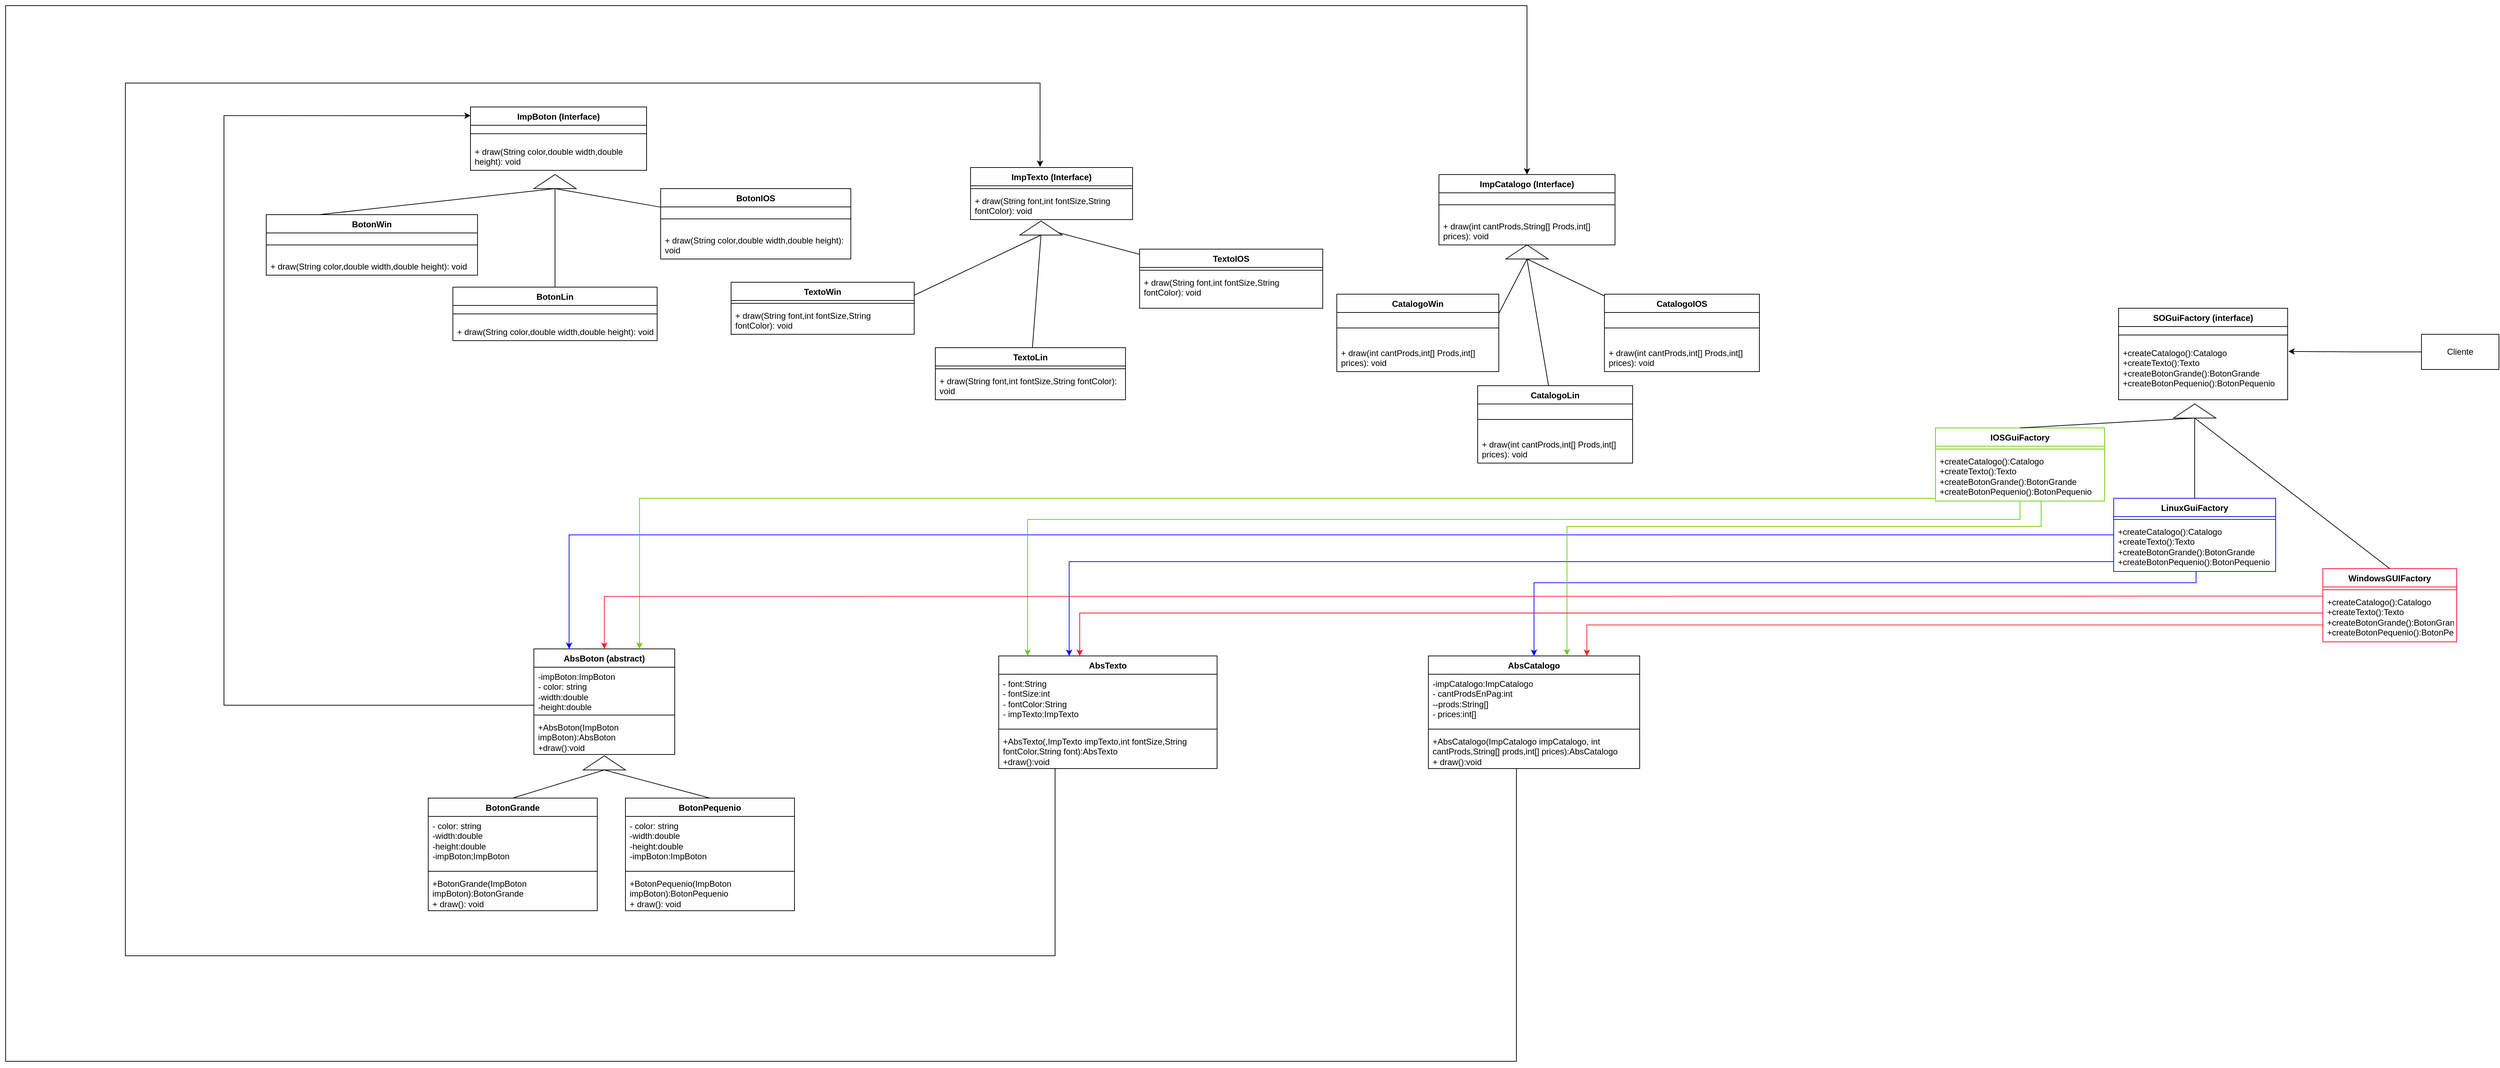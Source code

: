 <mxfile version="21.1.6" type="device">
  <diagram name="Página-1" id="hBWG1CCf-YVO2TUEm_2N">
    <mxGraphModel dx="3042" dy="1676" grid="1" gridSize="10" guides="1" tooltips="1" connect="1" arrows="1" fold="1" page="1" pageScale="1" pageWidth="827" pageHeight="1169" math="0" shadow="0">
      <root>
        <mxCell id="0" />
        <mxCell id="1" parent="0" />
        <mxCell id="U27dxtk8XdPGQA9IiPBA-73" style="edgeStyle=orthogonalEdgeStyle;rounded=0;orthogonalLoop=1;jettySize=auto;html=1;entryX=0.001;entryY=0.137;entryDx=0;entryDy=0;entryPerimeter=0;" parent="1" source="ZONn8YDJlzvSxPJeEnY4-6" target="ZONn8YDJlzvSxPJeEnY4-30" edge="1">
          <mxGeometry relative="1" as="geometry">
            <Array as="points">
              <mxPoint x="-680" y="224" />
              <mxPoint x="-680" y="-613" />
            </Array>
          </mxGeometry>
        </mxCell>
        <mxCell id="ZONn8YDJlzvSxPJeEnY4-6" value="AbsBoton (abstract)" style="swimlane;fontStyle=1;align=center;verticalAlign=top;childLayout=stackLayout;horizontal=1;startSize=26;horizontalStack=0;resizeParent=1;resizeParentMax=0;resizeLast=0;collapsible=1;marginBottom=0;whiteSpace=wrap;html=1;" parent="1" vertex="1">
          <mxGeometry x="-240" y="144" width="200" height="150" as="geometry" />
        </mxCell>
        <mxCell id="ZONn8YDJlzvSxPJeEnY4-7" value="-impBoton:ImpBoton&lt;br&gt;- color: string&lt;br&gt;-width:double&lt;br&gt;-height:double" style="text;strokeColor=none;fillColor=none;align=left;verticalAlign=top;spacingLeft=4;spacingRight=4;overflow=hidden;rotatable=0;points=[[0,0.5],[1,0.5]];portConstraint=eastwest;whiteSpace=wrap;html=1;" parent="ZONn8YDJlzvSxPJeEnY4-6" vertex="1">
          <mxGeometry y="26" width="200" height="64" as="geometry" />
        </mxCell>
        <mxCell id="ZONn8YDJlzvSxPJeEnY4-8" value="" style="line;strokeWidth=1;fillColor=none;align=left;verticalAlign=middle;spacingTop=-1;spacingLeft=3;spacingRight=3;rotatable=0;labelPosition=right;points=[];portConstraint=eastwest;strokeColor=inherit;" parent="ZONn8YDJlzvSxPJeEnY4-6" vertex="1">
          <mxGeometry y="90" width="200" height="8" as="geometry" />
        </mxCell>
        <mxCell id="ZONn8YDJlzvSxPJeEnY4-9" value="+AbsBoton(ImpBoton impBoton):AbsBoton&lt;br&gt;+draw():void" style="text;strokeColor=none;fillColor=none;align=left;verticalAlign=top;spacingLeft=4;spacingRight=4;overflow=hidden;rotatable=0;points=[[0,0.5],[1,0.5]];portConstraint=eastwest;whiteSpace=wrap;html=1;" parent="ZONn8YDJlzvSxPJeEnY4-6" vertex="1">
          <mxGeometry y="98" width="200" height="52" as="geometry" />
        </mxCell>
        <mxCell id="U27dxtk8XdPGQA9IiPBA-78" style="edgeStyle=orthogonalEdgeStyle;rounded=0;orthogonalLoop=1;jettySize=auto;html=1;entryX=0.5;entryY=0;entryDx=0;entryDy=0;" parent="1" source="ZONn8YDJlzvSxPJeEnY4-14" target="U27dxtk8XdPGQA9IiPBA-24" edge="1">
          <mxGeometry relative="1" as="geometry">
            <Array as="points">
              <mxPoint x="1155" y="730" />
              <mxPoint x="-990" y="730" />
              <mxPoint x="-990" y="-770" />
              <mxPoint x="1170" y="-770" />
            </Array>
          </mxGeometry>
        </mxCell>
        <mxCell id="ZONn8YDJlzvSxPJeEnY4-14" value="AbsCatalogo" style="swimlane;fontStyle=1;align=center;verticalAlign=top;childLayout=stackLayout;horizontal=1;startSize=26;horizontalStack=0;resizeParent=1;resizeParentMax=0;resizeLast=0;collapsible=1;marginBottom=0;whiteSpace=wrap;html=1;" parent="1" vertex="1">
          <mxGeometry x="1030" y="154" width="300" height="160" as="geometry" />
        </mxCell>
        <mxCell id="ZONn8YDJlzvSxPJeEnY4-15" value="-impCatalogo:ImpCatalogo&lt;br&gt;- cantProdsEnPag:int&lt;br&gt;--prods:String[]&lt;br&gt;- prices:int[]" style="text;strokeColor=none;fillColor=none;align=left;verticalAlign=top;spacingLeft=4;spacingRight=4;overflow=hidden;rotatable=0;points=[[0,0.5],[1,0.5]];portConstraint=eastwest;whiteSpace=wrap;html=1;" parent="ZONn8YDJlzvSxPJeEnY4-14" vertex="1">
          <mxGeometry y="26" width="300" height="74" as="geometry" />
        </mxCell>
        <mxCell id="ZONn8YDJlzvSxPJeEnY4-16" value="" style="line;strokeWidth=1;fillColor=none;align=left;verticalAlign=middle;spacingTop=-1;spacingLeft=3;spacingRight=3;rotatable=0;labelPosition=right;points=[];portConstraint=eastwest;strokeColor=inherit;" parent="ZONn8YDJlzvSxPJeEnY4-14" vertex="1">
          <mxGeometry y="100" width="300" height="8" as="geometry" />
        </mxCell>
        <mxCell id="ZONn8YDJlzvSxPJeEnY4-17" value="+AbsCatalogo(ImpCatalogo impCatalogo, int cantProds,String[] prods,int[] prices):AbsCatalogo&lt;br&gt;+ draw():void" style="text;strokeColor=none;fillColor=none;align=left;verticalAlign=top;spacingLeft=4;spacingRight=4;overflow=hidden;rotatable=0;points=[[0,0.5],[1,0.5]];portConstraint=eastwest;whiteSpace=wrap;html=1;" parent="ZONn8YDJlzvSxPJeEnY4-14" vertex="1">
          <mxGeometry y="108" width="300" height="52" as="geometry" />
        </mxCell>
        <mxCell id="U27dxtk8XdPGQA9IiPBA-76" style="edgeStyle=orthogonalEdgeStyle;rounded=0;orthogonalLoop=1;jettySize=auto;html=1;entryX=0.429;entryY=-0.012;entryDx=0;entryDy=0;entryPerimeter=0;" parent="1" source="ZONn8YDJlzvSxPJeEnY4-18" target="U27dxtk8XdPGQA9IiPBA-4" edge="1">
          <mxGeometry relative="1" as="geometry">
            <Array as="points">
              <mxPoint x="500" y="580" />
              <mxPoint x="-820" y="580" />
              <mxPoint x="-820" y="-660" />
              <mxPoint x="479" y="-660" />
            </Array>
          </mxGeometry>
        </mxCell>
        <mxCell id="ZONn8YDJlzvSxPJeEnY4-18" value="AbsTexto" style="swimlane;fontStyle=1;align=center;verticalAlign=top;childLayout=stackLayout;horizontal=1;startSize=26;horizontalStack=0;resizeParent=1;resizeParentMax=0;resizeLast=0;collapsible=1;marginBottom=0;whiteSpace=wrap;html=1;" parent="1" vertex="1">
          <mxGeometry x="420" y="154" width="310" height="160" as="geometry" />
        </mxCell>
        <mxCell id="ZONn8YDJlzvSxPJeEnY4-19" value="- font:String&lt;br&gt;- fontSize:int&lt;br&gt;- fontColor:String&lt;br&gt;- impTexto:ImpTexto" style="text;strokeColor=none;fillColor=none;align=left;verticalAlign=top;spacingLeft=4;spacingRight=4;overflow=hidden;rotatable=0;points=[[0,0.5],[1,0.5]];portConstraint=eastwest;whiteSpace=wrap;html=1;" parent="ZONn8YDJlzvSxPJeEnY4-18" vertex="1">
          <mxGeometry y="26" width="310" height="74" as="geometry" />
        </mxCell>
        <mxCell id="ZONn8YDJlzvSxPJeEnY4-20" value="" style="line;strokeWidth=1;fillColor=none;align=left;verticalAlign=middle;spacingTop=-1;spacingLeft=3;spacingRight=3;rotatable=0;labelPosition=right;points=[];portConstraint=eastwest;strokeColor=inherit;" parent="ZONn8YDJlzvSxPJeEnY4-18" vertex="1">
          <mxGeometry y="100" width="310" height="8" as="geometry" />
        </mxCell>
        <mxCell id="ZONn8YDJlzvSxPJeEnY4-21" value="+AbsTexto(,ImpTexto impTexto,int fontSize,String fontColor,String font):AbsTexto&lt;br&gt;+draw():void" style="text;strokeColor=none;fillColor=none;align=left;verticalAlign=top;spacingLeft=4;spacingRight=4;overflow=hidden;rotatable=0;points=[[0,0.5],[1,0.5]];portConstraint=eastwest;whiteSpace=wrap;html=1;" parent="ZONn8YDJlzvSxPJeEnY4-18" vertex="1">
          <mxGeometry y="108" width="310" height="52" as="geometry" />
        </mxCell>
        <mxCell id="ZONn8YDJlzvSxPJeEnY4-22" value="BotonGrande" style="swimlane;fontStyle=1;align=center;verticalAlign=top;childLayout=stackLayout;horizontal=1;startSize=26;horizontalStack=0;resizeParent=1;resizeParentMax=0;resizeLast=0;collapsible=1;marginBottom=0;whiteSpace=wrap;html=1;" parent="1" vertex="1">
          <mxGeometry x="-390" y="356" width="240" height="160" as="geometry" />
        </mxCell>
        <mxCell id="ZONn8YDJlzvSxPJeEnY4-23" value="- color: string&lt;br style=&quot;border-color: var(--border-color);&quot;&gt;-width:double&lt;br style=&quot;border-color: var(--border-color);&quot;&gt;-height:double&lt;br&gt;-impBoton;ImpBoton" style="text;strokeColor=none;fillColor=none;align=left;verticalAlign=top;spacingLeft=4;spacingRight=4;overflow=hidden;rotatable=0;points=[[0,0.5],[1,0.5]];portConstraint=eastwest;whiteSpace=wrap;html=1;" parent="ZONn8YDJlzvSxPJeEnY4-22" vertex="1">
          <mxGeometry y="26" width="240" height="74" as="geometry" />
        </mxCell>
        <mxCell id="ZONn8YDJlzvSxPJeEnY4-24" value="" style="line;strokeWidth=1;fillColor=none;align=left;verticalAlign=middle;spacingTop=-1;spacingLeft=3;spacingRight=3;rotatable=0;labelPosition=right;points=[];portConstraint=eastwest;strokeColor=inherit;" parent="ZONn8YDJlzvSxPJeEnY4-22" vertex="1">
          <mxGeometry y="100" width="240" height="8" as="geometry" />
        </mxCell>
        <mxCell id="ZONn8YDJlzvSxPJeEnY4-25" value="+BotonGrande(ImpBoton impBoton):BotonGrande&lt;br&gt;+ draw(): void" style="text;strokeColor=none;fillColor=none;align=left;verticalAlign=top;spacingLeft=4;spacingRight=4;overflow=hidden;rotatable=0;points=[[0,0.5],[1,0.5]];portConstraint=eastwest;whiteSpace=wrap;html=1;" parent="ZONn8YDJlzvSxPJeEnY4-22" vertex="1">
          <mxGeometry y="108" width="240" height="52" as="geometry" />
        </mxCell>
        <mxCell id="ZONn8YDJlzvSxPJeEnY4-26" value="BotonPequenio" style="swimlane;fontStyle=1;align=center;verticalAlign=top;childLayout=stackLayout;horizontal=1;startSize=26;horizontalStack=0;resizeParent=1;resizeParentMax=0;resizeLast=0;collapsible=1;marginBottom=0;whiteSpace=wrap;html=1;" parent="1" vertex="1">
          <mxGeometry x="-110" y="356" width="240" height="160" as="geometry" />
        </mxCell>
        <mxCell id="ZONn8YDJlzvSxPJeEnY4-27" value="- color: string&lt;br style=&quot;border-color: var(--border-color);&quot;&gt;-width:double&lt;br style=&quot;border-color: var(--border-color);&quot;&gt;-height:double&lt;br&gt;-impBoton:ImpBoton" style="text;strokeColor=none;fillColor=none;align=left;verticalAlign=top;spacingLeft=4;spacingRight=4;overflow=hidden;rotatable=0;points=[[0,0.5],[1,0.5]];portConstraint=eastwest;whiteSpace=wrap;html=1;" parent="ZONn8YDJlzvSxPJeEnY4-26" vertex="1">
          <mxGeometry y="26" width="240" height="74" as="geometry" />
        </mxCell>
        <mxCell id="ZONn8YDJlzvSxPJeEnY4-28" value="" style="line;strokeWidth=1;fillColor=none;align=left;verticalAlign=middle;spacingTop=-1;spacingLeft=3;spacingRight=3;rotatable=0;labelPosition=right;points=[];portConstraint=eastwest;strokeColor=inherit;" parent="ZONn8YDJlzvSxPJeEnY4-26" vertex="1">
          <mxGeometry y="100" width="240" height="8" as="geometry" />
        </mxCell>
        <mxCell id="ZONn8YDJlzvSxPJeEnY4-29" value="+BotonPequenio(ImpBoton impBoton):BotonPequenio&lt;br&gt;+ draw(): void" style="text;strokeColor=none;fillColor=none;align=left;verticalAlign=top;spacingLeft=4;spacingRight=4;overflow=hidden;rotatable=0;points=[[0,0.5],[1,0.5]];portConstraint=eastwest;whiteSpace=wrap;html=1;" parent="ZONn8YDJlzvSxPJeEnY4-26" vertex="1">
          <mxGeometry y="108" width="240" height="52" as="geometry" />
        </mxCell>
        <mxCell id="ZONn8YDJlzvSxPJeEnY4-30" value="ImpBoton (Interface)" style="swimlane;fontStyle=1;align=center;verticalAlign=top;childLayout=stackLayout;horizontal=1;startSize=26;horizontalStack=0;resizeParent=1;resizeParentMax=0;resizeLast=0;collapsible=1;marginBottom=0;whiteSpace=wrap;html=1;" parent="1" vertex="1">
          <mxGeometry x="-330" y="-626" width="250" height="90" as="geometry" />
        </mxCell>
        <mxCell id="ZONn8YDJlzvSxPJeEnY4-32" value="" style="line;strokeWidth=1;fillColor=none;align=left;verticalAlign=middle;spacingTop=-1;spacingLeft=3;spacingRight=3;rotatable=0;labelPosition=right;points=[];portConstraint=eastwest;strokeColor=inherit;" parent="ZONn8YDJlzvSxPJeEnY4-30" vertex="1">
          <mxGeometry y="26" width="250" height="24" as="geometry" />
        </mxCell>
        <mxCell id="ZONn8YDJlzvSxPJeEnY4-33" value="+ draw(String color,double width,double height): void" style="text;strokeColor=none;fillColor=none;align=left;verticalAlign=top;spacingLeft=4;spacingRight=4;overflow=hidden;rotatable=0;points=[[0,0.5],[1,0.5]];portConstraint=eastwest;whiteSpace=wrap;html=1;" parent="ZONn8YDJlzvSxPJeEnY4-30" vertex="1">
          <mxGeometry y="50" width="250" height="40" as="geometry" />
        </mxCell>
        <mxCell id="ZONn8YDJlzvSxPJeEnY4-34" value="BotonWin" style="swimlane;fontStyle=1;align=center;verticalAlign=top;childLayout=stackLayout;horizontal=1;startSize=26;horizontalStack=0;resizeParent=1;resizeParentMax=0;resizeLast=0;collapsible=1;marginBottom=0;whiteSpace=wrap;html=1;" parent="1" vertex="1">
          <mxGeometry x="-620" y="-473" width="300" height="86" as="geometry" />
        </mxCell>
        <mxCell id="ZONn8YDJlzvSxPJeEnY4-36" value="" style="line;strokeWidth=1;fillColor=none;align=left;verticalAlign=middle;spacingTop=-1;spacingLeft=3;spacingRight=3;rotatable=0;labelPosition=right;points=[];portConstraint=eastwest;strokeColor=inherit;" parent="ZONn8YDJlzvSxPJeEnY4-34" vertex="1">
          <mxGeometry y="26" width="300" height="34" as="geometry" />
        </mxCell>
        <mxCell id="ZONn8YDJlzvSxPJeEnY4-37" value="+ draw(String color,double width,double height): void" style="text;strokeColor=none;fillColor=none;align=left;verticalAlign=top;spacingLeft=4;spacingRight=4;overflow=hidden;rotatable=0;points=[[0,0.5],[1,0.5]];portConstraint=eastwest;whiteSpace=wrap;html=1;" parent="ZONn8YDJlzvSxPJeEnY4-34" vertex="1">
          <mxGeometry y="60" width="300" height="26" as="geometry" />
        </mxCell>
        <mxCell id="ZONn8YDJlzvSxPJeEnY4-38" value="BotonLin" style="swimlane;fontStyle=1;align=center;verticalAlign=top;childLayout=stackLayout;horizontal=1;startSize=26;horizontalStack=0;resizeParent=1;resizeParentMax=0;resizeLast=0;collapsible=1;marginBottom=0;whiteSpace=wrap;html=1;" parent="1" vertex="1">
          <mxGeometry x="-355" y="-370" width="290" height="76" as="geometry" />
        </mxCell>
        <mxCell id="ZONn8YDJlzvSxPJeEnY4-40" value="" style="line;strokeWidth=1;fillColor=none;align=left;verticalAlign=middle;spacingTop=-1;spacingLeft=3;spacingRight=3;rotatable=0;labelPosition=right;points=[];portConstraint=eastwest;strokeColor=inherit;" parent="ZONn8YDJlzvSxPJeEnY4-38" vertex="1">
          <mxGeometry y="26" width="290" height="24" as="geometry" />
        </mxCell>
        <mxCell id="ZONn8YDJlzvSxPJeEnY4-41" value="+ draw(String color,double width,double height): void" style="text;strokeColor=none;fillColor=none;align=left;verticalAlign=top;spacingLeft=4;spacingRight=4;overflow=hidden;rotatable=0;points=[[0,0.5],[1,0.5]];portConstraint=eastwest;whiteSpace=wrap;html=1;" parent="ZONn8YDJlzvSxPJeEnY4-38" vertex="1">
          <mxGeometry y="50" width="290" height="26" as="geometry" />
        </mxCell>
        <mxCell id="ZONn8YDJlzvSxPJeEnY4-43" value="BotonIOS" style="swimlane;fontStyle=1;align=center;verticalAlign=top;childLayout=stackLayout;horizontal=1;startSize=26;horizontalStack=0;resizeParent=1;resizeParentMax=0;resizeLast=0;collapsible=1;marginBottom=0;whiteSpace=wrap;html=1;" parent="1" vertex="1">
          <mxGeometry x="-60" y="-510" width="270" height="100" as="geometry" />
        </mxCell>
        <mxCell id="ZONn8YDJlzvSxPJeEnY4-45" value="" style="line;strokeWidth=1;fillColor=none;align=left;verticalAlign=middle;spacingTop=-1;spacingLeft=3;spacingRight=3;rotatable=0;labelPosition=right;points=[];portConstraint=eastwest;strokeColor=inherit;" parent="ZONn8YDJlzvSxPJeEnY4-43" vertex="1">
          <mxGeometry y="26" width="270" height="34" as="geometry" />
        </mxCell>
        <mxCell id="ZONn8YDJlzvSxPJeEnY4-46" value="+ draw(String color,double width,double height): void" style="text;strokeColor=none;fillColor=none;align=left;verticalAlign=top;spacingLeft=4;spacingRight=4;overflow=hidden;rotatable=0;points=[[0,0.5],[1,0.5]];portConstraint=eastwest;whiteSpace=wrap;html=1;" parent="ZONn8YDJlzvSxPJeEnY4-43" vertex="1">
          <mxGeometry y="60" width="270" height="40" as="geometry" />
        </mxCell>
        <mxCell id="ZONn8YDJlzvSxPJeEnY4-47" value="" style="triangle;whiteSpace=wrap;html=1;rotation=-90;" parent="1" vertex="1">
          <mxGeometry x="-220" y="-550" width="20" height="60" as="geometry" />
        </mxCell>
        <mxCell id="ZONn8YDJlzvSxPJeEnY4-48" value="" style="endArrow=none;html=1;rounded=0;exitX=0.25;exitY=0;exitDx=0;exitDy=0;entryX=0;entryY=0.5;entryDx=0;entryDy=0;" parent="1" source="ZONn8YDJlzvSxPJeEnY4-34" target="ZONn8YDJlzvSxPJeEnY4-47" edge="1">
          <mxGeometry width="50" height="50" relative="1" as="geometry">
            <mxPoint x="-90" y="-250" as="sourcePoint" />
            <mxPoint x="-40" y="-300" as="targetPoint" />
          </mxGeometry>
        </mxCell>
        <mxCell id="ZONn8YDJlzvSxPJeEnY4-49" value="" style="endArrow=none;html=1;rounded=0;entryX=0;entryY=0.5;entryDx=0;entryDy=0;" parent="1" source="ZONn8YDJlzvSxPJeEnY4-38" target="ZONn8YDJlzvSxPJeEnY4-47" edge="1">
          <mxGeometry width="50" height="50" relative="1" as="geometry">
            <mxPoint x="-290" y="-338" as="sourcePoint" />
            <mxPoint x="-200" y="-380" as="targetPoint" />
          </mxGeometry>
        </mxCell>
        <mxCell id="ZONn8YDJlzvSxPJeEnY4-50" value="" style="endArrow=none;html=1;rounded=0;entryX=0;entryY=0.5;entryDx=0;entryDy=0;" parent="1" source="ZONn8YDJlzvSxPJeEnY4-43" target="ZONn8YDJlzvSxPJeEnY4-47" edge="1">
          <mxGeometry width="50" height="50" relative="1" as="geometry">
            <mxPoint x="-90" y="-250" as="sourcePoint" />
            <mxPoint x="-40" y="-300" as="targetPoint" />
          </mxGeometry>
        </mxCell>
        <mxCell id="U27dxtk8XdPGQA9IiPBA-1" value="" style="triangle;whiteSpace=wrap;html=1;rotation=-90;" parent="1" vertex="1">
          <mxGeometry x="-150" y="276" width="20" height="60" as="geometry" />
        </mxCell>
        <mxCell id="U27dxtk8XdPGQA9IiPBA-2" value="" style="endArrow=none;html=1;rounded=0;entryX=0;entryY=0.5;entryDx=0;entryDy=0;exitX=0.5;exitY=0;exitDx=0;exitDy=0;" parent="1" source="ZONn8YDJlzvSxPJeEnY4-22" target="U27dxtk8XdPGQA9IiPBA-1" edge="1">
          <mxGeometry width="50" height="50" relative="1" as="geometry">
            <mxPoint x="-210" y="376" as="sourcePoint" />
            <mxPoint x="-160" y="326" as="targetPoint" />
          </mxGeometry>
        </mxCell>
        <mxCell id="U27dxtk8XdPGQA9IiPBA-3" value="" style="endArrow=none;html=1;rounded=0;entryX=0;entryY=0.5;entryDx=0;entryDy=0;exitX=0.5;exitY=0;exitDx=0;exitDy=0;" parent="1" source="ZONn8YDJlzvSxPJeEnY4-26" target="U27dxtk8XdPGQA9IiPBA-1" edge="1">
          <mxGeometry width="50" height="50" relative="1" as="geometry">
            <mxPoint x="-210" y="376" as="sourcePoint" />
            <mxPoint x="-160" y="326" as="targetPoint" />
          </mxGeometry>
        </mxCell>
        <mxCell id="U27dxtk8XdPGQA9IiPBA-4" value="ImpTexto (Interface)" style="swimlane;fontStyle=1;align=center;verticalAlign=top;childLayout=stackLayout;horizontal=1;startSize=26;horizontalStack=0;resizeParent=1;resizeParentMax=0;resizeLast=0;collapsible=1;marginBottom=0;whiteSpace=wrap;html=1;" parent="1" vertex="1">
          <mxGeometry x="380" y="-540" width="230" height="74" as="geometry" />
        </mxCell>
        <mxCell id="U27dxtk8XdPGQA9IiPBA-6" value="" style="line;strokeWidth=1;fillColor=none;align=left;verticalAlign=middle;spacingTop=-1;spacingLeft=3;spacingRight=3;rotatable=0;labelPosition=right;points=[];portConstraint=eastwest;strokeColor=inherit;" parent="U27dxtk8XdPGQA9IiPBA-4" vertex="1">
          <mxGeometry y="26" width="230" height="8" as="geometry" />
        </mxCell>
        <mxCell id="U27dxtk8XdPGQA9IiPBA-7" value="+ draw(String font,int fontSize,String fontColor): void" style="text;strokeColor=none;fillColor=none;align=left;verticalAlign=top;spacingLeft=4;spacingRight=4;overflow=hidden;rotatable=0;points=[[0,0.5],[1,0.5]];portConstraint=eastwest;whiteSpace=wrap;html=1;" parent="U27dxtk8XdPGQA9IiPBA-4" vertex="1">
          <mxGeometry y="34" width="230" height="40" as="geometry" />
        </mxCell>
        <mxCell id="U27dxtk8XdPGQA9IiPBA-8" value="TextoWin" style="swimlane;fontStyle=1;align=center;verticalAlign=top;childLayout=stackLayout;horizontal=1;startSize=26;horizontalStack=0;resizeParent=1;resizeParentMax=0;resizeLast=0;collapsible=1;marginBottom=0;whiteSpace=wrap;html=1;" parent="1" vertex="1">
          <mxGeometry x="40" y="-377" width="260" height="74" as="geometry" />
        </mxCell>
        <mxCell id="U27dxtk8XdPGQA9IiPBA-10" value="" style="line;strokeWidth=1;fillColor=none;align=left;verticalAlign=middle;spacingTop=-1;spacingLeft=3;spacingRight=3;rotatable=0;labelPosition=right;points=[];portConstraint=eastwest;strokeColor=inherit;" parent="U27dxtk8XdPGQA9IiPBA-8" vertex="1">
          <mxGeometry y="26" width="260" height="8" as="geometry" />
        </mxCell>
        <mxCell id="U27dxtk8XdPGQA9IiPBA-11" value="+ draw(String font,int fontSize,String fontColor): void" style="text;strokeColor=none;fillColor=none;align=left;verticalAlign=top;spacingLeft=4;spacingRight=4;overflow=hidden;rotatable=0;points=[[0,0.5],[1,0.5]];portConstraint=eastwest;whiteSpace=wrap;html=1;" parent="U27dxtk8XdPGQA9IiPBA-8" vertex="1">
          <mxGeometry y="34" width="260" height="40" as="geometry" />
        </mxCell>
        <mxCell id="U27dxtk8XdPGQA9IiPBA-12" value="TextoLin" style="swimlane;fontStyle=1;align=center;verticalAlign=top;childLayout=stackLayout;horizontal=1;startSize=26;horizontalStack=0;resizeParent=1;resizeParentMax=0;resizeLast=0;collapsible=1;marginBottom=0;whiteSpace=wrap;html=1;" parent="1" vertex="1">
          <mxGeometry x="330" y="-284" width="270" height="74" as="geometry" />
        </mxCell>
        <mxCell id="U27dxtk8XdPGQA9IiPBA-14" value="" style="line;strokeWidth=1;fillColor=none;align=left;verticalAlign=middle;spacingTop=-1;spacingLeft=3;spacingRight=3;rotatable=0;labelPosition=right;points=[];portConstraint=eastwest;strokeColor=inherit;" parent="U27dxtk8XdPGQA9IiPBA-12" vertex="1">
          <mxGeometry y="26" width="270" height="8" as="geometry" />
        </mxCell>
        <mxCell id="U27dxtk8XdPGQA9IiPBA-15" value="+ draw(String font,int fontSize,String fontColor): void" style="text;strokeColor=none;fillColor=none;align=left;verticalAlign=top;spacingLeft=4;spacingRight=4;overflow=hidden;rotatable=0;points=[[0,0.5],[1,0.5]];portConstraint=eastwest;whiteSpace=wrap;html=1;" parent="U27dxtk8XdPGQA9IiPBA-12" vertex="1">
          <mxGeometry y="34" width="270" height="40" as="geometry" />
        </mxCell>
        <mxCell id="U27dxtk8XdPGQA9IiPBA-16" value="TextoIOS" style="swimlane;fontStyle=1;align=center;verticalAlign=top;childLayout=stackLayout;horizontal=1;startSize=26;horizontalStack=0;resizeParent=1;resizeParentMax=0;resizeLast=0;collapsible=1;marginBottom=0;whiteSpace=wrap;html=1;" parent="1" vertex="1">
          <mxGeometry x="620" y="-424" width="260" height="84" as="geometry" />
        </mxCell>
        <mxCell id="U27dxtk8XdPGQA9IiPBA-18" value="" style="line;strokeWidth=1;fillColor=none;align=left;verticalAlign=middle;spacingTop=-1;spacingLeft=3;spacingRight=3;rotatable=0;labelPosition=right;points=[];portConstraint=eastwest;strokeColor=inherit;" parent="U27dxtk8XdPGQA9IiPBA-16" vertex="1">
          <mxGeometry y="26" width="260" height="8" as="geometry" />
        </mxCell>
        <mxCell id="U27dxtk8XdPGQA9IiPBA-19" value="+ draw(String font,int fontSize,String fontColor): void" style="text;strokeColor=none;fillColor=none;align=left;verticalAlign=top;spacingLeft=4;spacingRight=4;overflow=hidden;rotatable=0;points=[[0,0.5],[1,0.5]];portConstraint=eastwest;whiteSpace=wrap;html=1;" parent="U27dxtk8XdPGQA9IiPBA-16" vertex="1">
          <mxGeometry y="34" width="260" height="50" as="geometry" />
        </mxCell>
        <mxCell id="U27dxtk8XdPGQA9IiPBA-20" value="" style="triangle;whiteSpace=wrap;html=1;rotation=-90;" parent="1" vertex="1">
          <mxGeometry x="470" y="-484" width="20" height="60" as="geometry" />
        </mxCell>
        <mxCell id="U27dxtk8XdPGQA9IiPBA-21" value="" style="endArrow=none;html=1;rounded=0;exitX=1;exitY=0.25;exitDx=0;exitDy=0;entryX=0;entryY=0.5;entryDx=0;entryDy=0;" parent="1" source="U27dxtk8XdPGQA9IiPBA-8" target="U27dxtk8XdPGQA9IiPBA-20" edge="1">
          <mxGeometry width="50" height="50" relative="1" as="geometry">
            <mxPoint x="580" y="-250" as="sourcePoint" />
            <mxPoint x="630" y="-300" as="targetPoint" />
          </mxGeometry>
        </mxCell>
        <mxCell id="U27dxtk8XdPGQA9IiPBA-22" value="" style="endArrow=none;html=1;rounded=0;entryX=0;entryY=0.5;entryDx=0;entryDy=0;" parent="1" source="U27dxtk8XdPGQA9IiPBA-12" target="U27dxtk8XdPGQA9IiPBA-20" edge="1">
          <mxGeometry width="50" height="50" relative="1" as="geometry">
            <mxPoint x="380" y="-338" as="sourcePoint" />
            <mxPoint x="470" y="-380" as="targetPoint" />
          </mxGeometry>
        </mxCell>
        <mxCell id="U27dxtk8XdPGQA9IiPBA-23" value="" style="endArrow=none;html=1;rounded=0;" parent="1" source="U27dxtk8XdPGQA9IiPBA-16" target="U27dxtk8XdPGQA9IiPBA-20" edge="1">
          <mxGeometry width="50" height="50" relative="1" as="geometry">
            <mxPoint x="580" y="-250" as="sourcePoint" />
            <mxPoint x="630" y="-300" as="targetPoint" />
          </mxGeometry>
        </mxCell>
        <mxCell id="U27dxtk8XdPGQA9IiPBA-24" value="ImpCatalogo (Interface)" style="swimlane;fontStyle=1;align=center;verticalAlign=top;childLayout=stackLayout;horizontal=1;startSize=26;horizontalStack=0;resizeParent=1;resizeParentMax=0;resizeLast=0;collapsible=1;marginBottom=0;whiteSpace=wrap;html=1;" parent="1" vertex="1">
          <mxGeometry x="1045" y="-530" width="250" height="100" as="geometry" />
        </mxCell>
        <mxCell id="U27dxtk8XdPGQA9IiPBA-26" value="" style="line;strokeWidth=1;fillColor=none;align=left;verticalAlign=middle;spacingTop=-1;spacingLeft=3;spacingRight=3;rotatable=0;labelPosition=right;points=[];portConstraint=eastwest;strokeColor=inherit;" parent="U27dxtk8XdPGQA9IiPBA-24" vertex="1">
          <mxGeometry y="26" width="250" height="34" as="geometry" />
        </mxCell>
        <mxCell id="U27dxtk8XdPGQA9IiPBA-27" value="+ draw(int cantProds,String[] Prods,int[] prices): void" style="text;strokeColor=none;fillColor=none;align=left;verticalAlign=top;spacingLeft=4;spacingRight=4;overflow=hidden;rotatable=0;points=[[0,0.5],[1,0.5]];portConstraint=eastwest;whiteSpace=wrap;html=1;" parent="U27dxtk8XdPGQA9IiPBA-24" vertex="1">
          <mxGeometry y="60" width="250" height="40" as="geometry" />
        </mxCell>
        <mxCell id="U27dxtk8XdPGQA9IiPBA-28" value="CatalogoWin" style="swimlane;fontStyle=1;align=center;verticalAlign=top;childLayout=stackLayout;horizontal=1;startSize=26;horizontalStack=0;resizeParent=1;resizeParentMax=0;resizeLast=0;collapsible=1;marginBottom=0;whiteSpace=wrap;html=1;" parent="1" vertex="1">
          <mxGeometry x="900" y="-360" width="230" height="110" as="geometry" />
        </mxCell>
        <mxCell id="U27dxtk8XdPGQA9IiPBA-30" value="" style="line;strokeWidth=1;fillColor=none;align=left;verticalAlign=middle;spacingTop=-1;spacingLeft=3;spacingRight=3;rotatable=0;labelPosition=right;points=[];portConstraint=eastwest;strokeColor=inherit;" parent="U27dxtk8XdPGQA9IiPBA-28" vertex="1">
          <mxGeometry y="26" width="230" height="44" as="geometry" />
        </mxCell>
        <mxCell id="U27dxtk8XdPGQA9IiPBA-31" value="+ draw(int cantProds,int[] Prods,int[] prices): void" style="text;strokeColor=none;fillColor=none;align=left;verticalAlign=top;spacingLeft=4;spacingRight=4;overflow=hidden;rotatable=0;points=[[0,0.5],[1,0.5]];portConstraint=eastwest;whiteSpace=wrap;html=1;" parent="U27dxtk8XdPGQA9IiPBA-28" vertex="1">
          <mxGeometry y="70" width="230" height="40" as="geometry" />
        </mxCell>
        <mxCell id="U27dxtk8XdPGQA9IiPBA-32" value="CatalogoLin" style="swimlane;fontStyle=1;align=center;verticalAlign=top;childLayout=stackLayout;horizontal=1;startSize=26;horizontalStack=0;resizeParent=1;resizeParentMax=0;resizeLast=0;collapsible=1;marginBottom=0;whiteSpace=wrap;html=1;" parent="1" vertex="1">
          <mxGeometry x="1100" y="-230" width="220" height="110" as="geometry" />
        </mxCell>
        <mxCell id="U27dxtk8XdPGQA9IiPBA-34" value="" style="line;strokeWidth=1;fillColor=none;align=left;verticalAlign=middle;spacingTop=-1;spacingLeft=3;spacingRight=3;rotatable=0;labelPosition=right;points=[];portConstraint=eastwest;strokeColor=inherit;" parent="U27dxtk8XdPGQA9IiPBA-32" vertex="1">
          <mxGeometry y="26" width="220" height="44" as="geometry" />
        </mxCell>
        <mxCell id="U27dxtk8XdPGQA9IiPBA-35" value="+ draw(int cantProds,int[] Prods,int[] prices): void" style="text;strokeColor=none;fillColor=none;align=left;verticalAlign=top;spacingLeft=4;spacingRight=4;overflow=hidden;rotatable=0;points=[[0,0.5],[1,0.5]];portConstraint=eastwest;whiteSpace=wrap;html=1;" parent="U27dxtk8XdPGQA9IiPBA-32" vertex="1">
          <mxGeometry y="70" width="220" height="40" as="geometry" />
        </mxCell>
        <mxCell id="U27dxtk8XdPGQA9IiPBA-36" value="CatalogoIOS" style="swimlane;fontStyle=1;align=center;verticalAlign=top;childLayout=stackLayout;horizontal=1;startSize=26;horizontalStack=0;resizeParent=1;resizeParentMax=0;resizeLast=0;collapsible=1;marginBottom=0;whiteSpace=wrap;html=1;" parent="1" vertex="1">
          <mxGeometry x="1280" y="-360" width="220" height="110" as="geometry" />
        </mxCell>
        <mxCell id="U27dxtk8XdPGQA9IiPBA-38" value="" style="line;strokeWidth=1;fillColor=none;align=left;verticalAlign=middle;spacingTop=-1;spacingLeft=3;spacingRight=3;rotatable=0;labelPosition=right;points=[];portConstraint=eastwest;strokeColor=inherit;" parent="U27dxtk8XdPGQA9IiPBA-36" vertex="1">
          <mxGeometry y="26" width="220" height="44" as="geometry" />
        </mxCell>
        <mxCell id="U27dxtk8XdPGQA9IiPBA-39" value="+ draw(int cantProds,int[] Prods,int[] prices): void" style="text;strokeColor=none;fillColor=none;align=left;verticalAlign=top;spacingLeft=4;spacingRight=4;overflow=hidden;rotatable=0;points=[[0,0.5],[1,0.5]];portConstraint=eastwest;whiteSpace=wrap;html=1;" parent="U27dxtk8XdPGQA9IiPBA-36" vertex="1">
          <mxGeometry y="70" width="220" height="40" as="geometry" />
        </mxCell>
        <mxCell id="U27dxtk8XdPGQA9IiPBA-40" value="" style="triangle;whiteSpace=wrap;html=1;rotation=-90;" parent="1" vertex="1">
          <mxGeometry x="1160" y="-450" width="20" height="60" as="geometry" />
        </mxCell>
        <mxCell id="U27dxtk8XdPGQA9IiPBA-41" value="" style="endArrow=none;html=1;rounded=0;exitX=1;exitY=0.25;exitDx=0;exitDy=0;entryX=0;entryY=0.5;entryDx=0;entryDy=0;" parent="1" source="U27dxtk8XdPGQA9IiPBA-28" target="U27dxtk8XdPGQA9IiPBA-40" edge="1">
          <mxGeometry width="50" height="50" relative="1" as="geometry">
            <mxPoint x="1270" y="-240" as="sourcePoint" />
            <mxPoint x="1320" y="-290" as="targetPoint" />
          </mxGeometry>
        </mxCell>
        <mxCell id="U27dxtk8XdPGQA9IiPBA-42" value="" style="endArrow=none;html=1;rounded=0;entryX=0;entryY=0.5;entryDx=0;entryDy=0;" parent="1" source="U27dxtk8XdPGQA9IiPBA-32" target="U27dxtk8XdPGQA9IiPBA-40" edge="1">
          <mxGeometry width="50" height="50" relative="1" as="geometry">
            <mxPoint x="1070" y="-328" as="sourcePoint" />
            <mxPoint x="1160" y="-370" as="targetPoint" />
          </mxGeometry>
        </mxCell>
        <mxCell id="U27dxtk8XdPGQA9IiPBA-43" value="" style="endArrow=none;html=1;rounded=0;entryX=0;entryY=0.5;entryDx=0;entryDy=0;" parent="1" source="U27dxtk8XdPGQA9IiPBA-36" target="U27dxtk8XdPGQA9IiPBA-40" edge="1">
          <mxGeometry width="50" height="50" relative="1" as="geometry">
            <mxPoint x="1270" y="-240" as="sourcePoint" />
            <mxPoint x="1320" y="-290" as="targetPoint" />
          </mxGeometry>
        </mxCell>
        <mxCell id="SCsDORIVWgesHm57XYPE-32" style="edgeStyle=orthogonalEdgeStyle;rounded=0;orthogonalLoop=1;jettySize=auto;html=1;strokeColor=#0000FF;" parent="1" source="SCsDORIVWgesHm57XYPE-5" target="ZONn8YDJlzvSxPJeEnY4-14" edge="1">
          <mxGeometry relative="1" as="geometry">
            <Array as="points">
              <mxPoint x="2120" y="50" />
              <mxPoint x="1180" y="50" />
            </Array>
          </mxGeometry>
        </mxCell>
        <mxCell id="SCsDORIVWgesHm57XYPE-33" style="edgeStyle=orthogonalEdgeStyle;rounded=0;orthogonalLoop=1;jettySize=auto;html=1;strokeColor=#0000FF;" parent="1" source="SCsDORIVWgesHm57XYPE-5" target="ZONn8YDJlzvSxPJeEnY4-18" edge="1">
          <mxGeometry relative="1" as="geometry">
            <Array as="points">
              <mxPoint x="520" y="20" />
            </Array>
          </mxGeometry>
        </mxCell>
        <mxCell id="SCsDORIVWgesHm57XYPE-35" style="edgeStyle=orthogonalEdgeStyle;rounded=0;orthogonalLoop=1;jettySize=auto;html=1;entryX=0.25;entryY=0;entryDx=0;entryDy=0;strokeColor=#0000FF;" parent="1" source="SCsDORIVWgesHm57XYPE-5" target="ZONn8YDJlzvSxPJeEnY4-6" edge="1">
          <mxGeometry relative="1" as="geometry" />
        </mxCell>
        <mxCell id="SCsDORIVWgesHm57XYPE-5" value="LinuxGuiFactory" style="swimlane;fontStyle=1;align=center;verticalAlign=top;childLayout=stackLayout;horizontal=1;startSize=26;horizontalStack=0;resizeParent=1;resizeParentMax=0;resizeLast=0;collapsible=1;marginBottom=0;whiteSpace=wrap;html=1;strokeColor=#0000FF;" parent="1" vertex="1">
          <mxGeometry x="2003" y="-70" width="230" height="104" as="geometry" />
        </mxCell>
        <mxCell id="SCsDORIVWgesHm57XYPE-7" value="" style="line;strokeWidth=1;fillColor=none;align=left;verticalAlign=middle;spacingTop=-1;spacingLeft=3;spacingRight=3;rotatable=0;labelPosition=right;points=[];portConstraint=eastwest;strokeColor=inherit;" parent="SCsDORIVWgesHm57XYPE-5" vertex="1">
          <mxGeometry y="26" width="230" height="8" as="geometry" />
        </mxCell>
        <mxCell id="SCsDORIVWgesHm57XYPE-8" value="+createCatalogo():Catalogo&lt;br style=&quot;border-color: var(--border-color);&quot;&gt;+createTexto():Texto&lt;br style=&quot;border-color: var(--border-color);&quot;&gt;+createBotonGrande():BotonGrande&lt;br style=&quot;border-color: var(--border-color);&quot;&gt;+createBotonPequenio():BotonPequenio" style="text;strokeColor=none;fillColor=none;align=left;verticalAlign=top;spacingLeft=4;spacingRight=4;overflow=hidden;rotatable=0;points=[[0,0.5],[1,0.5]];portConstraint=eastwest;whiteSpace=wrap;html=1;" parent="SCsDORIVWgesHm57XYPE-5" vertex="1">
          <mxGeometry y="34" width="230" height="70" as="geometry" />
        </mxCell>
        <mxCell id="SCsDORIVWgesHm57XYPE-36" style="edgeStyle=orthogonalEdgeStyle;rounded=0;orthogonalLoop=1;jettySize=auto;html=1;entryX=0.656;entryY=-0.005;entryDx=0;entryDy=0;entryPerimeter=0;strokeColor=#66CC00;" parent="1" source="SCsDORIVWgesHm57XYPE-9" target="ZONn8YDJlzvSxPJeEnY4-14" edge="1">
          <mxGeometry relative="1" as="geometry">
            <Array as="points">
              <mxPoint x="1900" y="-30" />
              <mxPoint x="1227" y="-30" />
            </Array>
          </mxGeometry>
        </mxCell>
        <mxCell id="SCsDORIVWgesHm57XYPE-37" style="edgeStyle=orthogonalEdgeStyle;rounded=0;orthogonalLoop=1;jettySize=auto;html=1;strokeColor=#66CC00;" parent="1" source="SCsDORIVWgesHm57XYPE-9" target="ZONn8YDJlzvSxPJeEnY4-18" edge="1">
          <mxGeometry relative="1" as="geometry">
            <Array as="points">
              <mxPoint x="1870" y="-40" />
              <mxPoint x="461" y="-40" />
            </Array>
          </mxGeometry>
        </mxCell>
        <mxCell id="SCsDORIVWgesHm57XYPE-38" style="edgeStyle=orthogonalEdgeStyle;rounded=0;orthogonalLoop=1;jettySize=auto;html=1;entryX=0.75;entryY=0;entryDx=0;entryDy=0;strokeColor=#66CC00;" parent="1" source="SCsDORIVWgesHm57XYPE-9" target="ZONn8YDJlzvSxPJeEnY4-6" edge="1">
          <mxGeometry relative="1" as="geometry">
            <Array as="points">
              <mxPoint x="-90" y="-70" />
            </Array>
          </mxGeometry>
        </mxCell>
        <mxCell id="SCsDORIVWgesHm57XYPE-9" value="IOSGuiFactory" style="swimlane;fontStyle=1;align=center;verticalAlign=top;childLayout=stackLayout;horizontal=1;startSize=26;horizontalStack=0;resizeParent=1;resizeParentMax=0;resizeLast=0;collapsible=1;marginBottom=0;whiteSpace=wrap;html=1;strokeColor=#66CC00;" parent="1" vertex="1">
          <mxGeometry x="1750" y="-170" width="240" height="104" as="geometry" />
        </mxCell>
        <mxCell id="SCsDORIVWgesHm57XYPE-11" value="" style="line;strokeWidth=1;fillColor=none;align=left;verticalAlign=middle;spacingTop=-1;spacingLeft=3;spacingRight=3;rotatable=0;labelPosition=right;points=[];portConstraint=eastwest;strokeColor=inherit;" parent="SCsDORIVWgesHm57XYPE-9" vertex="1">
          <mxGeometry y="26" width="240" height="8" as="geometry" />
        </mxCell>
        <mxCell id="SCsDORIVWgesHm57XYPE-12" value="+createCatalogo():Catalogo&lt;br style=&quot;border-color: var(--border-color);&quot;&gt;+createTexto():Texto&lt;br style=&quot;border-color: var(--border-color);&quot;&gt;+createBotonGrande():BotonGrande&lt;br style=&quot;border-color: var(--border-color);&quot;&gt;+createBotonPequenio():BotonPequenio" style="text;strokeColor=none;fillColor=none;align=left;verticalAlign=top;spacingLeft=4;spacingRight=4;overflow=hidden;rotatable=0;points=[[0,0.5],[1,0.5]];portConstraint=eastwest;whiteSpace=wrap;html=1;" parent="SCsDORIVWgesHm57XYPE-9" vertex="1">
          <mxGeometry y="34" width="240" height="70" as="geometry" />
        </mxCell>
        <mxCell id="SCsDORIVWgesHm57XYPE-27" style="edgeStyle=orthogonalEdgeStyle;rounded=0;orthogonalLoop=1;jettySize=auto;html=1;strokeColor=#FF002B;" parent="1" source="SCsDORIVWgesHm57XYPE-13" target="ZONn8YDJlzvSxPJeEnY4-18" edge="1">
          <mxGeometry relative="1" as="geometry">
            <mxPoint x="710" y="90" as="targetPoint" />
            <Array as="points">
              <mxPoint x="535" y="93" />
            </Array>
          </mxGeometry>
        </mxCell>
        <mxCell id="SCsDORIVWgesHm57XYPE-31" style="edgeStyle=orthogonalEdgeStyle;rounded=0;orthogonalLoop=1;jettySize=auto;html=1;entryX=0.75;entryY=0;entryDx=0;entryDy=0;strokeColor=#FF1C1C;" parent="1" source="SCsDORIVWgesHm57XYPE-13" target="ZONn8YDJlzvSxPJeEnY4-14" edge="1">
          <mxGeometry relative="1" as="geometry">
            <Array as="points">
              <mxPoint x="1255" y="110" />
            </Array>
          </mxGeometry>
        </mxCell>
        <mxCell id="SCsDORIVWgesHm57XYPE-13" value="WindowsGUIFactory" style="swimlane;fontStyle=1;align=center;verticalAlign=top;childLayout=stackLayout;horizontal=1;startSize=26;horizontalStack=0;resizeParent=1;resizeParentMax=0;resizeLast=0;collapsible=1;marginBottom=0;whiteSpace=wrap;html=1;strokeColor=#FF002B;" parent="1" vertex="1">
          <mxGeometry x="2300" y="30" width="190" height="104" as="geometry" />
        </mxCell>
        <mxCell id="SCsDORIVWgesHm57XYPE-15" value="" style="line;strokeWidth=1;fillColor=none;align=left;verticalAlign=middle;spacingTop=-1;spacingLeft=3;spacingRight=3;rotatable=0;labelPosition=right;points=[];portConstraint=eastwest;strokeColor=inherit;" parent="SCsDORIVWgesHm57XYPE-13" vertex="1">
          <mxGeometry y="26" width="190" height="8" as="geometry" />
        </mxCell>
        <mxCell id="SCsDORIVWgesHm57XYPE-16" value="+createCatalogo():Catalogo&lt;br style=&quot;border-color: var(--border-color);&quot;&gt;+createTexto():Texto&lt;br style=&quot;border-color: var(--border-color);&quot;&gt;+createBotonGrande():BotonGrande&lt;br style=&quot;border-color: var(--border-color);&quot;&gt;+createBotonPequenio():BotonPequenio" style="text;strokeColor=none;fillColor=none;align=left;verticalAlign=top;spacingLeft=4;spacingRight=4;overflow=hidden;rotatable=0;points=[[0,0.5],[1,0.5]];portConstraint=eastwest;whiteSpace=wrap;html=1;" parent="SCsDORIVWgesHm57XYPE-13" vertex="1">
          <mxGeometry y="34" width="190" height="70" as="geometry" />
        </mxCell>
        <mxCell id="SCsDORIVWgesHm57XYPE-17" value="SOGuiFactory (interface)" style="swimlane;fontStyle=1;align=center;verticalAlign=top;childLayout=stackLayout;horizontal=1;startSize=26;horizontalStack=0;resizeParent=1;resizeParentMax=0;resizeLast=0;collapsible=1;marginBottom=0;whiteSpace=wrap;html=1;" parent="1" vertex="1">
          <mxGeometry x="2010" y="-340" width="240" height="130" as="geometry" />
        </mxCell>
        <mxCell id="SCsDORIVWgesHm57XYPE-19" value="" style="line;strokeWidth=1;fillColor=none;align=left;verticalAlign=middle;spacingTop=-1;spacingLeft=3;spacingRight=3;rotatable=0;labelPosition=right;points=[];portConstraint=eastwest;strokeColor=inherit;" parent="SCsDORIVWgesHm57XYPE-17" vertex="1">
          <mxGeometry y="26" width="240" height="24" as="geometry" />
        </mxCell>
        <mxCell id="SCsDORIVWgesHm57XYPE-20" value="+createCatalogo():Catalogo&lt;br&gt;+createTexto():Texto&lt;br&gt;+createBotonGrande():BotonGrande&lt;br&gt;+createBotonPequenio():BotonPequenio" style="text;strokeColor=none;fillColor=none;align=left;verticalAlign=top;spacingLeft=4;spacingRight=4;overflow=hidden;rotatable=0;points=[[0,0.5],[1,0.5]];portConstraint=eastwest;whiteSpace=wrap;html=1;" parent="SCsDORIVWgesHm57XYPE-17" vertex="1">
          <mxGeometry y="50" width="240" height="80" as="geometry" />
        </mxCell>
        <mxCell id="SCsDORIVWgesHm57XYPE-21" value="" style="triangle;whiteSpace=wrap;html=1;rotation=-90;" parent="1" vertex="1">
          <mxGeometry x="2108" y="-224" width="20" height="60" as="geometry" />
        </mxCell>
        <mxCell id="SCsDORIVWgesHm57XYPE-23" value="" style="endArrow=none;html=1;rounded=0;entryX=0;entryY=0.5;entryDx=0;entryDy=0;exitX=0.5;exitY=0;exitDx=0;exitDy=0;" parent="1" source="SCsDORIVWgesHm57XYPE-9" target="SCsDORIVWgesHm57XYPE-21" edge="1">
          <mxGeometry width="50" height="50" relative="1" as="geometry">
            <mxPoint x="1950" y="-214" as="sourcePoint" />
            <mxPoint x="2120" y="-174" as="targetPoint" />
          </mxGeometry>
        </mxCell>
        <mxCell id="SCsDORIVWgesHm57XYPE-24" value="" style="endArrow=none;html=1;rounded=0;" parent="1" source="SCsDORIVWgesHm57XYPE-5" edge="1">
          <mxGeometry width="50" height="50" relative="1" as="geometry">
            <mxPoint x="1910" y="-134" as="sourcePoint" />
            <mxPoint x="2118" y="-184" as="targetPoint" />
          </mxGeometry>
        </mxCell>
        <mxCell id="SCsDORIVWgesHm57XYPE-26" value="" style="endArrow=none;html=1;rounded=0;entryX=0.5;entryY=0;entryDx=0;entryDy=0;exitX=0;exitY=0.5;exitDx=0;exitDy=0;" parent="1" source="SCsDORIVWgesHm57XYPE-21" target="SCsDORIVWgesHm57XYPE-13" edge="1">
          <mxGeometry width="50" height="50" relative="1" as="geometry">
            <mxPoint x="2129" y="-110" as="sourcePoint" />
            <mxPoint x="2260" y="-104" as="targetPoint" />
          </mxGeometry>
        </mxCell>
        <mxCell id="SCsDORIVWgesHm57XYPE-40" style="edgeStyle=orthogonalEdgeStyle;rounded=0;orthogonalLoop=1;jettySize=auto;html=1;entryX=0.5;entryY=0;entryDx=0;entryDy=0;strokeColor=#FF1C1C;" parent="1" target="ZONn8YDJlzvSxPJeEnY4-6" edge="1">
          <mxGeometry relative="1" as="geometry">
            <mxPoint x="2300" y="69" as="sourcePoint" />
          </mxGeometry>
        </mxCell>
        <mxCell id="zU5MlNONBciPMPP__zrA-13" style="edgeStyle=orthogonalEdgeStyle;rounded=0;orthogonalLoop=1;jettySize=auto;html=1;entryX=1.004;entryY=0.141;entryDx=0;entryDy=0;entryPerimeter=0;" edge="1" parent="1" source="zU5MlNONBciPMPP__zrA-12" target="SCsDORIVWgesHm57XYPE-20">
          <mxGeometry relative="1" as="geometry" />
        </mxCell>
        <mxCell id="zU5MlNONBciPMPP__zrA-12" value="Cliente" style="html=1;whiteSpace=wrap;" vertex="1" parent="1">
          <mxGeometry x="2440" y="-303" width="110" height="50" as="geometry" />
        </mxCell>
      </root>
    </mxGraphModel>
  </diagram>
</mxfile>
